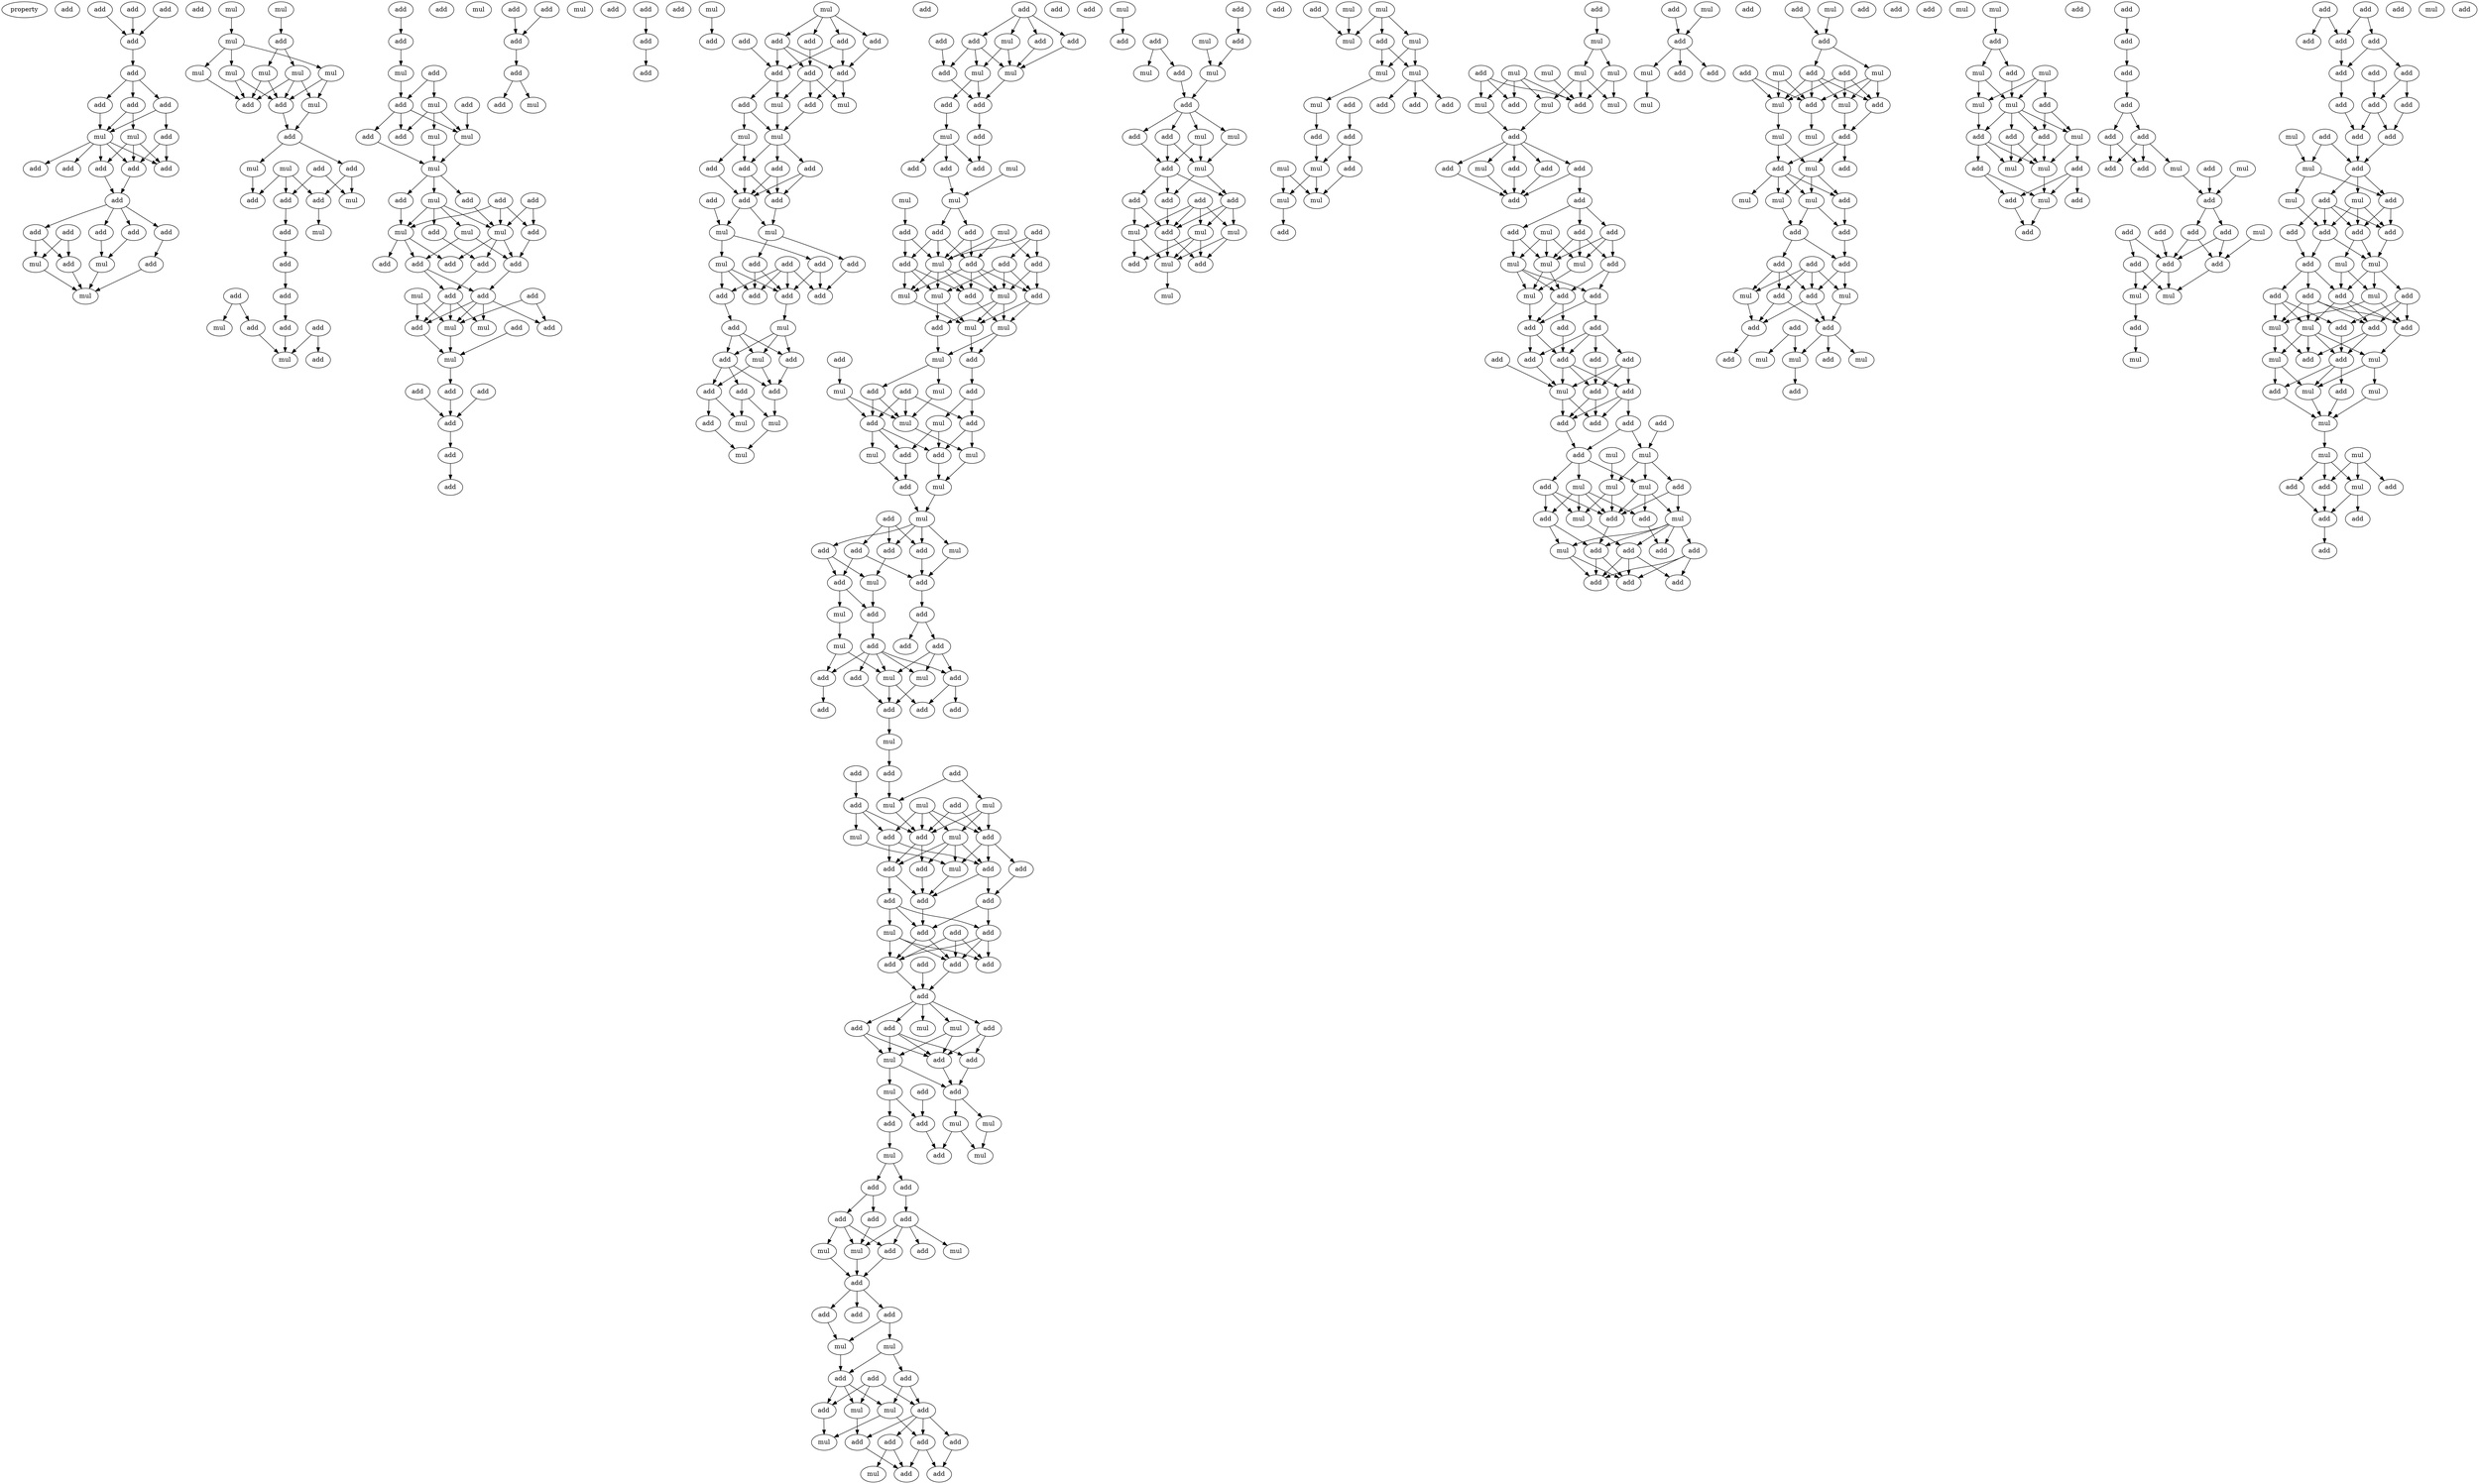 digraph {
    node [fontcolor=black]
    property [mul=2,lf=2.0]
    0 [ label = add ];
    1 [ label = add ];
    2 [ label = add ];
    3 [ label = add ];
    4 [ label = add ];
    5 [ label = add ];
    6 [ label = add ];
    7 [ label = add ];
    8 [ label = add ];
    9 [ label = mul ];
    10 [ label = mul ];
    11 [ label = add ];
    12 [ label = add ];
    13 [ label = add ];
    14 [ label = add ];
    15 [ label = add ];
    16 [ label = add ];
    17 [ label = add ];
    18 [ label = add ];
    19 [ label = add ];
    20 [ label = add ];
    21 [ label = add ];
    22 [ label = add ];
    23 [ label = mul ];
    24 [ label = mul ];
    25 [ label = add ];
    26 [ label = add ];
    27 [ label = mul ];
    28 [ label = add ];
    29 [ label = mul ];
    30 [ label = mul ];
    31 [ label = mul ];
    32 [ label = add ];
    33 [ label = mul ];
    34 [ label = mul ];
    35 [ label = mul ];
    36 [ label = mul ];
    37 [ label = mul ];
    38 [ label = add ];
    39 [ label = add ];
    40 [ label = mul ];
    41 [ label = add ];
    42 [ label = mul ];
    43 [ label = add ];
    44 [ label = mul ];
    45 [ label = add ];
    46 [ label = add ];
    47 [ label = mul ];
    48 [ label = add ];
    49 [ label = add ];
    50 [ label = mul ];
    51 [ label = add ];
    52 [ label = add ];
    53 [ label = add ];
    54 [ label = add ];
    55 [ label = add ];
    56 [ label = add ];
    57 [ label = add ];
    58 [ label = mul ];
    59 [ label = add ];
    60 [ label = add ];
    61 [ label = mul ];
    62 [ label = add ];
    63 [ label = mul ];
    64 [ label = add ];
    65 [ label = add ];
    66 [ label = add ];
    67 [ label = mul ];
    68 [ label = mul ];
    69 [ label = add ];
    70 [ label = add ];
    71 [ label = mul ];
    72 [ label = mul ];
    73 [ label = add ];
    74 [ label = add ];
    75 [ label = add ];
    76 [ label = add ];
    77 [ label = mul ];
    78 [ label = add ];
    79 [ label = add ];
    80 [ label = mul ];
    81 [ label = mul ];
    82 [ label = mul ];
    83 [ label = add ];
    84 [ label = add ];
    85 [ label = add ];
    86 [ label = add ];
    87 [ label = add ];
    88 [ label = add ];
    89 [ label = mul ];
    90 [ label = add ];
    91 [ label = add ];
    92 [ label = add ];
    93 [ label = add ];
    94 [ label = mul ];
    95 [ label = add ];
    96 [ label = mul ];
    97 [ label = add ];
    98 [ label = mul ];
    99 [ label = add ];
    100 [ label = add ];
    101 [ label = add ];
    102 [ label = mul ];
    103 [ label = add ];
    104 [ label = add ];
    105 [ label = add ];
    106 [ label = add ];
    107 [ label = add ];
    108 [ label = mul ];
    109 [ label = add ];
    110 [ label = add ];
    111 [ label = add ];
    112 [ label = add ];
    113 [ label = mul ];
    114 [ label = add ];
    115 [ label = add ];
    116 [ label = mul ];
    117 [ label = add ];
    118 [ label = add ];
    119 [ label = add ];
    120 [ label = mul ];
    121 [ label = add ];
    122 [ label = add ];
    123 [ label = add ];
    124 [ label = add ];
    125 [ label = add ];
    126 [ label = add ];
    127 [ label = add ];
    128 [ label = add ];
    129 [ label = mul ];
    130 [ label = add ];
    131 [ label = mul ];
    132 [ label = add ];
    133 [ label = add ];
    134 [ label = mul ];
    135 [ label = mul ];
    136 [ label = add ];
    137 [ label = add ];
    138 [ label = add ];
    139 [ label = add ];
    140 [ label = add ];
    141 [ label = add ];
    142 [ label = add ];
    143 [ label = mul ];
    144 [ label = mul ];
    145 [ label = add ];
    146 [ label = add ];
    147 [ label = add ];
    148 [ label = add ];
    149 [ label = mul ];
    150 [ label = add ];
    151 [ label = add ];
    152 [ label = add ];
    153 [ label = add ];
    154 [ label = mul ];
    155 [ label = add ];
    156 [ label = mul ];
    157 [ label = add ];
    158 [ label = add ];
    159 [ label = add ];
    160 [ label = add ];
    161 [ label = add ];
    162 [ label = mul ];
    163 [ label = add ];
    164 [ label = mul ];
    165 [ label = mul ];
    166 [ label = add ];
    167 [ label = add ];
    168 [ label = mul ];
    169 [ label = add ];
    170 [ label = add ];
    171 [ label = add ];
    172 [ label = mul ];
    173 [ label = add ];
    174 [ label = mul ];
    175 [ label = add ];
    176 [ label = add ];
    177 [ label = add ];
    178 [ label = mul ];
    179 [ label = add ];
    180 [ label = add ];
    181 [ label = add ];
    182 [ label = mul ];
    183 [ label = mul ];
    184 [ label = mul ];
    185 [ label = add ];
    186 [ label = add ];
    187 [ label = add ];
    188 [ label = mul ];
    189 [ label = add ];
    190 [ label = add ];
    191 [ label = add ];
    192 [ label = add ];
    193 [ label = add ];
    194 [ label = mul ];
    195 [ label = mul ];
    196 [ label = mul ];
    197 [ label = add ];
    198 [ label = mul ];
    199 [ label = add ];
    200 [ label = add ];
    201 [ label = mul ];
    202 [ label = mul ];
    203 [ label = add ];
    204 [ label = add ];
    205 [ label = mul ];
    206 [ label = add ];
    207 [ label = mul ];
    208 [ label = add ];
    209 [ label = mul ];
    210 [ label = add ];
    211 [ label = add ];
    212 [ label = mul ];
    213 [ label = add ];
    214 [ label = mul ];
    215 [ label = mul ];
    216 [ label = mul ];
    217 [ label = add ];
    218 [ label = add ];
    219 [ label = add ];
    220 [ label = add ];
    221 [ label = mul ];
    222 [ label = add ];
    223 [ label = mul ];
    224 [ label = add ];
    225 [ label = add ];
    226 [ label = add ];
    227 [ label = mul ];
    228 [ label = add ];
    229 [ label = add ];
    230 [ label = mul ];
    231 [ label = add ];
    232 [ label = add ];
    233 [ label = add ];
    234 [ label = mul ];
    235 [ label = add ];
    236 [ label = mul ];
    237 [ label = add ];
    238 [ label = add ];
    239 [ label = add ];
    240 [ label = mul ];
    241 [ label = add ];
    242 [ label = mul ];
    243 [ label = add ];
    244 [ label = add ];
    245 [ label = add ];
    246 [ label = add ];
    247 [ label = add ];
    248 [ label = add ];
    249 [ label = mul ];
    250 [ label = add ];
    251 [ label = add ];
    252 [ label = add ];
    253 [ label = mul ];
    254 [ label = add ];
    255 [ label = add ];
    256 [ label = mul ];
    257 [ label = mul ];
    258 [ label = mul ];
    259 [ label = add ];
    260 [ label = mul ];
    261 [ label = add ];
    262 [ label = add ];
    263 [ label = add ];
    264 [ label = add ];
    265 [ label = mul ];
    266 [ label = add ];
    267 [ label = add ];
    268 [ label = add ];
    269 [ label = add ];
    270 [ label = add ];
    271 [ label = add ];
    272 [ label = add ];
    273 [ label = mul ];
    274 [ label = add ];
    275 [ label = add ];
    276 [ label = add ];
    277 [ label = add ];
    278 [ label = add ];
    279 [ label = add ];
    280 [ label = add ];
    281 [ label = mul ];
    282 [ label = mul ];
    283 [ label = add ];
    284 [ label = add ];
    285 [ label = add ];
    286 [ label = mul ];
    287 [ label = add ];
    288 [ label = add ];
    289 [ label = add ];
    290 [ label = mul ];
    291 [ label = add ];
    292 [ label = add ];
    293 [ label = mul ];
    294 [ label = mul ];
    295 [ label = add ];
    296 [ label = mul ];
    297 [ label = mul ];
    298 [ label = add ];
    299 [ label = add ];
    300 [ label = add ];
    301 [ label = add ];
    302 [ label = add ];
    303 [ label = mul ];
    304 [ label = add ];
    305 [ label = mul ];
    306 [ label = mul ];
    307 [ label = add ];
    308 [ label = add ];
    309 [ label = add ];
    310 [ label = add ];
    311 [ label = add ];
    312 [ label = mul ];
    313 [ label = mul ];
    314 [ label = add ];
    315 [ label = add ];
    316 [ label = add ];
    317 [ label = add ];
    318 [ label = mul ];
    319 [ label = add ];
    320 [ label = mul ];
    321 [ label = add ];
    322 [ label = mul ];
    323 [ label = add ];
    324 [ label = add ];
    325 [ label = add ];
    326 [ label = mul ];
    327 [ label = add ];
    328 [ label = add ];
    329 [ label = mul ];
    330 [ label = add ];
    331 [ label = add ];
    332 [ label = add ];
    333 [ label = add ];
    334 [ label = mul ];
    335 [ label = mul ];
    336 [ label = add ];
    337 [ label = mul ];
    338 [ label = add ];
    339 [ label = add ];
    340 [ label = add ];
    341 [ label = mul ];
    342 [ label = mul ];
    343 [ label = add ];
    344 [ label = add ];
    345 [ label = mul ];
    346 [ label = add ];
    347 [ label = add ];
    348 [ label = add ];
    349 [ label = add ];
    350 [ label = mul ];
    351 [ label = mul ];
    352 [ label = mul ];
    353 [ label = add ];
    354 [ label = add ];
    355 [ label = mul ];
    356 [ label = add ];
    357 [ label = mul ];
    358 [ label = mul ];
    359 [ label = add ];
    360 [ label = mul ];
    361 [ label = mul ];
    362 [ label = add ];
    363 [ label = mul ];
    364 [ label = mul ];
    365 [ label = mul ];
    366 [ label = add ];
    367 [ label = mul ];
    368 [ label = add ];
    369 [ label = add ];
    370 [ label = add ];
    371 [ label = add ];
    372 [ label = add ];
    373 [ label = mul ];
    374 [ label = add ];
    375 [ label = mul ];
    376 [ label = mul ];
    377 [ label = mul ];
    378 [ label = add ];
    379 [ label = add ];
    380 [ label = mul ];
    381 [ label = add ];
    382 [ label = mul ];
    383 [ label = mul ];
    384 [ label = mul ];
    385 [ label = mul ];
    386 [ label = add ];
    387 [ label = mul ];
    388 [ label = add ];
    389 [ label = mul ];
    390 [ label = mul ];
    391 [ label = add ];
    392 [ label = add ];
    393 [ label = add ];
    394 [ label = add ];
    395 [ label = add ];
    396 [ label = mul ];
    397 [ label = add ];
    398 [ label = add ];
    399 [ label = add ];
    400 [ label = add ];
    401 [ label = mul ];
    402 [ label = add ];
    403 [ label = mul ];
    404 [ label = add ];
    405 [ label = mul ];
    406 [ label = mul ];
    407 [ label = mul ];
    408 [ label = add ];
    409 [ label = add ];
    410 [ label = add ];
    411 [ label = add ];
    412 [ label = add ];
    413 [ label = add ];
    414 [ label = add ];
    415 [ label = add ];
    416 [ label = add ];
    417 [ label = add ];
    418 [ label = mul ];
    419 [ label = add ];
    420 [ label = add ];
    421 [ label = add ];
    422 [ label = add ];
    423 [ label = add ];
    424 [ label = add ];
    425 [ label = mul ];
    426 [ label = add ];
    427 [ label = mul ];
    428 [ label = mul ];
    429 [ label = add ];
    430 [ label = add ];
    431 [ label = mul ];
    432 [ label = mul ];
    433 [ label = add ];
    434 [ label = mul ];
    435 [ label = add ];
    436 [ label = mul ];
    437 [ label = add ];
    438 [ label = add ];
    439 [ label = add ];
    440 [ label = add ];
    441 [ label = add ];
    442 [ label = mul ];
    443 [ label = add ];
    444 [ label = add ];
    445 [ label = add ];
    446 [ label = add ];
    447 [ label = mul ];
    448 [ label = add ];
    449 [ label = mul ];
    450 [ label = add ];
    451 [ label = add ];
    452 [ label = mul ];
    453 [ label = add ];
    454 [ label = add ];
    455 [ label = add ];
    456 [ label = mul ];
    457 [ label = add ];
    458 [ label = add ];
    459 [ label = add ];
    460 [ label = mul ];
    461 [ label = mul ];
    462 [ label = add ];
    463 [ label = add ];
    464 [ label = add ];
    465 [ label = mul ];
    466 [ label = mul ];
    467 [ label = mul ];
    468 [ label = mul ];
    469 [ label = add ];
    470 [ label = add ];
    471 [ label = add ];
    472 [ label = mul ];
    473 [ label = add ];
    474 [ label = mul ];
    475 [ label = mul ];
    476 [ label = mul ];
    477 [ label = add ];
    478 [ label = add ];
    479 [ label = add ];
    480 [ label = add ];
    481 [ label = add ];
    482 [ label = add ];
    483 [ label = mul ];
    484 [ label = add ];
    485 [ label = add ];
    486 [ label = mul ];
    487 [ label = add ];
    488 [ label = add ];
    489 [ label = add ];
    490 [ label = add ];
    491 [ label = mul ];
    492 [ label = mul ];
    493 [ label = add ];
    494 [ label = mul ];
    495 [ label = add ];
    496 [ label = add ];
    497 [ label = mul ];
    498 [ label = mul ];
    499 [ label = add ];
    500 [ label = mul ];
    501 [ label = add ];
    502 [ label = mul ];
    503 [ label = add ];
    504 [ label = mul ];
    505 [ label = mul ];
    506 [ label = add ];
    507 [ label = add ];
    508 [ label = add ];
    509 [ label = mul ];
    510 [ label = mul ];
    511 [ label = add ];
    512 [ label = mul ];
    513 [ label = add ];
    514 [ label = mul ];
    515 [ label = add ];
    516 [ label = add ];
    517 [ label = add ];
    518 [ label = add ];
    519 [ label = add ];
    520 [ label = add ];
    521 [ label = add ];
    522 [ label = add ];
    523 [ label = add ];
    524 [ label = add ];
    525 [ label = add ];
    526 [ label = mul ];
    527 [ label = add ];
    528 [ label = add ];
    529 [ label = mul ];
    530 [ label = add ];
    531 [ label = add ];
    532 [ label = add ];
    533 [ label = add ];
    534 [ label = mul ];
    535 [ label = add ];
    536 [ label = add ];
    537 [ label = add ];
    538 [ label = add ];
    539 [ label = mul ];
    540 [ label = mul ];
    541 [ label = add ];
    542 [ label = mul ];
    543 [ label = add ];
    544 [ label = add ];
    545 [ label = add ];
    546 [ label = add ];
    547 [ label = add ];
    548 [ label = add ];
    549 [ label = add ];
    550 [ label = add ];
    551 [ label = add ];
    552 [ label = add ];
    553 [ label = add ];
    554 [ label = add ];
    555 [ label = add ];
    556 [ label = add ];
    557 [ label = mul ];
    558 [ label = add ];
    559 [ label = mul ];
    560 [ label = mul ];
    561 [ label = add ];
    562 [ label = mul ];
    563 [ label = add ];
    564 [ label = add ];
    565 [ label = add ];
    566 [ label = add ];
    567 [ label = add ];
    568 [ label = add ];
    569 [ label = mul ];
    570 [ label = mul ];
    571 [ label = mul ];
    572 [ label = add ];
    573 [ label = add ];
    574 [ label = add ];
    575 [ label = add ];
    576 [ label = add ];
    577 [ label = add ];
    578 [ label = add ];
    579 [ label = mul ];
    580 [ label = mul ];
    581 [ label = add ];
    582 [ label = mul ];
    583 [ label = mul ];
    584 [ label = add ];
    585 [ label = mul ];
    586 [ label = add ];
    587 [ label = add ];
    588 [ label = mul ];
    589 [ label = mul ];
    590 [ label = mul ];
    591 [ label = add ];
    592 [ label = mul ];
    593 [ label = mul ];
    594 [ label = add ];
    595 [ label = add ];
    596 [ label = mul ];
    597 [ label = add ];
    598 [ label = add ];
    599 [ label = add ];
    600 [ label = add ];
    601 [ label = add ];
    1 -> 4 [ name = 0 ];
    2 -> 4 [ name = 1 ];
    3 -> 4 [ name = 2 ];
    4 -> 5 [ name = 3 ];
    5 -> 6 [ name = 4 ];
    5 -> 7 [ name = 5 ];
    5 -> 8 [ name = 6 ];
    6 -> 9 [ name = 7 ];
    6 -> 10 [ name = 8 ];
    7 -> 10 [ name = 9 ];
    7 -> 11 [ name = 10 ];
    8 -> 10 [ name = 11 ];
    9 -> 13 [ name = 12 ];
    9 -> 14 [ name = 13 ];
    9 -> 15 [ name = 14 ];
    10 -> 12 [ name = 15 ];
    10 -> 13 [ name = 16 ];
    10 -> 14 [ name = 17 ];
    10 -> 15 [ name = 18 ];
    10 -> 16 [ name = 19 ];
    11 -> 13 [ name = 20 ];
    11 -> 15 [ name = 21 ];
    13 -> 17 [ name = 22 ];
    14 -> 17 [ name = 23 ];
    17 -> 18 [ name = 24 ];
    17 -> 19 [ name = 25 ];
    17 -> 21 [ name = 26 ];
    17 -> 22 [ name = 27 ];
    18 -> 26 [ name = 28 ];
    19 -> 24 [ name = 29 ];
    20 -> 23 [ name = 30 ];
    20 -> 25 [ name = 31 ];
    21 -> 23 [ name = 32 ];
    21 -> 25 [ name = 33 ];
    22 -> 24 [ name = 34 ];
    23 -> 27 [ name = 35 ];
    24 -> 27 [ name = 36 ];
    25 -> 27 [ name = 37 ];
    26 -> 27 [ name = 38 ];
    29 -> 31 [ name = 39 ];
    30 -> 32 [ name = 40 ];
    31 -> 33 [ name = 41 ];
    31 -> 34 [ name = 42 ];
    31 -> 35 [ name = 43 ];
    32 -> 36 [ name = 44 ];
    32 -> 37 [ name = 45 ];
    33 -> 39 [ name = 46 ];
    34 -> 38 [ name = 47 ];
    34 -> 39 [ name = 48 ];
    35 -> 38 [ name = 49 ];
    35 -> 40 [ name = 50 ];
    36 -> 38 [ name = 51 ];
    36 -> 39 [ name = 52 ];
    37 -> 38 [ name = 53 ];
    37 -> 39 [ name = 54 ];
    37 -> 40 [ name = 55 ];
    38 -> 41 [ name = 56 ];
    40 -> 41 [ name = 57 ];
    41 -> 44 [ name = 58 ];
    41 -> 45 [ name = 59 ];
    42 -> 46 [ name = 60 ];
    42 -> 48 [ name = 61 ];
    42 -> 49 [ name = 62 ];
    43 -> 46 [ name = 63 ];
    43 -> 47 [ name = 64 ];
    44 -> 48 [ name = 65 ];
    45 -> 47 [ name = 66 ];
    45 -> 49 [ name = 67 ];
    46 -> 51 [ name = 68 ];
    49 -> 50 [ name = 69 ];
    51 -> 52 [ name = 70 ];
    52 -> 53 [ name = 71 ];
    53 -> 57 [ name = 72 ];
    54 -> 56 [ name = 73 ];
    54 -> 58 [ name = 74 ];
    55 -> 62 [ name = 75 ];
    56 -> 61 [ name = 76 ];
    57 -> 61 [ name = 77 ];
    59 -> 60 [ name = 78 ];
    59 -> 61 [ name = 79 ];
    62 -> 63 [ name = 80 ];
    63 -> 65 [ name = 81 ];
    64 -> 65 [ name = 82 ];
    64 -> 67 [ name = 83 ];
    65 -> 69 [ name = 84 ];
    65 -> 70 [ name = 85 ];
    65 -> 71 [ name = 86 ];
    66 -> 71 [ name = 87 ];
    67 -> 68 [ name = 88 ];
    67 -> 70 [ name = 89 ];
    67 -> 71 [ name = 90 ];
    68 -> 72 [ name = 91 ];
    69 -> 72 [ name = 92 ];
    71 -> 72 [ name = 93 ];
    72 -> 74 [ name = 94 ];
    72 -> 75 [ name = 95 ];
    72 -> 77 [ name = 96 ];
    73 -> 79 [ name = 97 ];
    73 -> 82 [ name = 98 ];
    74 -> 82 [ name = 99 ];
    75 -> 81 [ name = 100 ];
    76 -> 79 [ name = 101 ];
    76 -> 81 [ name = 102 ];
    76 -> 82 [ name = 103 ];
    77 -> 78 [ name = 104 ];
    77 -> 80 [ name = 105 ];
    77 -> 81 [ name = 106 ];
    77 -> 82 [ name = 107 ];
    78 -> 85 [ name = 108 ];
    79 -> 84 [ name = 109 ];
    80 -> 84 [ name = 110 ];
    80 -> 86 [ name = 111 ];
    81 -> 83 [ name = 112 ];
    81 -> 86 [ name = 113 ];
    81 -> 87 [ name = 114 ];
    82 -> 83 [ name = 115 ];
    82 -> 84 [ name = 116 ];
    82 -> 85 [ name = 117 ];
    84 -> 90 [ name = 118 ];
    85 -> 88 [ name = 119 ];
    86 -> 88 [ name = 120 ];
    86 -> 90 [ name = 121 ];
    88 -> 93 [ name = 122 ];
    88 -> 94 [ name = 123 ];
    88 -> 96 [ name = 124 ];
    89 -> 93 [ name = 125 ];
    89 -> 96 [ name = 126 ];
    90 -> 93 [ name = 127 ];
    90 -> 94 [ name = 128 ];
    90 -> 96 [ name = 129 ];
    90 -> 97 [ name = 130 ];
    91 -> 96 [ name = 131 ];
    91 -> 97 [ name = 132 ];
    93 -> 98 [ name = 133 ];
    95 -> 98 [ name = 134 ];
    96 -> 98 [ name = 135 ];
    98 -> 100 [ name = 136 ];
    99 -> 103 [ name = 137 ];
    100 -> 103 [ name = 138 ];
    101 -> 103 [ name = 139 ];
    103 -> 106 [ name = 140 ];
    104 -> 110 [ name = 141 ];
    105 -> 110 [ name = 142 ];
    106 -> 107 [ name = 143 ];
    110 -> 111 [ name = 144 ];
    111 -> 112 [ name = 145 ];
    111 -> 113 [ name = 146 ];
    114 -> 118 [ name = 147 ];
    116 -> 117 [ name = 148 ];
    118 -> 119 [ name = 149 ];
    120 -> 121 [ name = 150 ];
    120 -> 122 [ name = 151 ];
    120 -> 123 [ name = 152 ];
    120 -> 125 [ name = 153 ];
    121 -> 126 [ name = 154 ];
    121 -> 128 [ name = 155 ];
    122 -> 127 [ name = 156 ];
    123 -> 126 [ name = 157 ];
    123 -> 127 [ name = 158 ];
    123 -> 128 [ name = 159 ];
    124 -> 126 [ name = 160 ];
    125 -> 128 [ name = 161 ];
    126 -> 131 [ name = 162 ];
    126 -> 132 [ name = 163 ];
    127 -> 129 [ name = 164 ];
    127 -> 130 [ name = 165 ];
    127 -> 131 [ name = 166 ];
    128 -> 129 [ name = 167 ];
    128 -> 130 [ name = 168 ];
    130 -> 134 [ name = 169 ];
    131 -> 134 [ name = 170 ];
    132 -> 134 [ name = 171 ];
    132 -> 135 [ name = 172 ];
    134 -> 136 [ name = 173 ];
    134 -> 137 [ name = 174 ];
    134 -> 138 [ name = 175 ];
    135 -> 136 [ name = 176 ];
    135 -> 139 [ name = 177 ];
    136 -> 141 [ name = 178 ];
    136 -> 142 [ name = 179 ];
    137 -> 141 [ name = 180 ];
    137 -> 142 [ name = 181 ];
    138 -> 141 [ name = 182 ];
    138 -> 142 [ name = 183 ];
    139 -> 141 [ name = 184 ];
    140 -> 143 [ name = 185 ];
    141 -> 143 [ name = 186 ];
    141 -> 144 [ name = 187 ];
    142 -> 144 [ name = 188 ];
    143 -> 146 [ name = 189 ];
    143 -> 149 [ name = 190 ];
    144 -> 147 [ name = 191 ];
    144 -> 148 [ name = 192 ];
    145 -> 150 [ name = 193 ];
    145 -> 151 [ name = 194 ];
    145 -> 152 [ name = 195 ];
    145 -> 153 [ name = 196 ];
    146 -> 150 [ name = 197 ];
    146 -> 152 [ name = 198 ];
    147 -> 150 [ name = 199 ];
    148 -> 151 [ name = 200 ];
    148 -> 152 [ name = 201 ];
    149 -> 151 [ name = 202 ];
    149 -> 152 [ name = 203 ];
    149 -> 153 [ name = 204 ];
    152 -> 154 [ name = 205 ];
    153 -> 155 [ name = 206 ];
    154 -> 156 [ name = 207 ];
    154 -> 157 [ name = 208 ];
    154 -> 158 [ name = 209 ];
    155 -> 156 [ name = 210 ];
    155 -> 157 [ name = 211 ];
    155 -> 158 [ name = 212 ];
    156 -> 160 [ name = 213 ];
    156 -> 161 [ name = 214 ];
    157 -> 159 [ name = 215 ];
    157 -> 160 [ name = 216 ];
    157 -> 161 [ name = 217 ];
    158 -> 160 [ name = 218 ];
    159 -> 162 [ name = 219 ];
    159 -> 164 [ name = 220 ];
    160 -> 162 [ name = 221 ];
    161 -> 163 [ name = 222 ];
    161 -> 164 [ name = 223 ];
    162 -> 165 [ name = 224 ];
    163 -> 165 [ name = 225 ];
    166 -> 167 [ name = 226 ];
    166 -> 168 [ name = 227 ];
    166 -> 169 [ name = 228 ];
    166 -> 170 [ name = 229 ];
    167 -> 172 [ name = 230 ];
    167 -> 173 [ name = 231 ];
    167 -> 174 [ name = 232 ];
    168 -> 172 [ name = 233 ];
    168 -> 174 [ name = 234 ];
    169 -> 172 [ name = 235 ];
    170 -> 172 [ name = 236 ];
    171 -> 173 [ name = 237 ];
    172 -> 176 [ name = 238 ];
    173 -> 176 [ name = 239 ];
    174 -> 175 [ name = 240 ];
    174 -> 176 [ name = 241 ];
    175 -> 178 [ name = 242 ];
    176 -> 177 [ name = 243 ];
    177 -> 180 [ name = 244 ];
    178 -> 179 [ name = 245 ];
    178 -> 180 [ name = 246 ];
    178 -> 181 [ name = 247 ];
    181 -> 183 [ name = 248 ];
    182 -> 183 [ name = 249 ];
    183 -> 185 [ name = 250 ];
    183 -> 189 [ name = 251 ];
    184 -> 186 [ name = 252 ];
    185 -> 191 [ name = 253 ];
    185 -> 194 [ name = 254 ];
    186 -> 192 [ name = 255 ];
    186 -> 194 [ name = 256 ];
    187 -> 190 [ name = 257 ];
    187 -> 193 [ name = 258 ];
    187 -> 194 [ name = 259 ];
    188 -> 191 [ name = 260 ];
    188 -> 193 [ name = 261 ];
    188 -> 194 [ name = 262 ];
    189 -> 191 [ name = 263 ];
    189 -> 192 [ name = 264 ];
    189 -> 194 [ name = 265 ];
    190 -> 196 [ name = 266 ];
    190 -> 197 [ name = 267 ];
    190 -> 198 [ name = 268 ];
    191 -> 195 [ name = 269 ];
    191 -> 196 [ name = 270 ];
    191 -> 197 [ name = 271 ];
    191 -> 199 [ name = 272 ];
    192 -> 195 [ name = 273 ];
    192 -> 198 [ name = 274 ];
    192 -> 199 [ name = 275 ];
    193 -> 196 [ name = 276 ];
    193 -> 197 [ name = 277 ];
    194 -> 195 [ name = 278 ];
    194 -> 196 [ name = 279 ];
    194 -> 198 [ name = 280 ];
    194 -> 199 [ name = 281 ];
    195 -> 202 [ name = 282 ];
    196 -> 200 [ name = 283 ];
    196 -> 201 [ name = 284 ];
    196 -> 202 [ name = 285 ];
    197 -> 201 [ name = 286 ];
    197 -> 202 [ name = 287 ];
    198 -> 200 [ name = 288 ];
    198 -> 202 [ name = 289 ];
    199 -> 201 [ name = 290 ];
    200 -> 205 [ name = 291 ];
    201 -> 203 [ name = 292 ];
    201 -> 205 [ name = 293 ];
    202 -> 203 [ name = 294 ];
    203 -> 210 [ name = 295 ];
    204 -> 207 [ name = 296 ];
    205 -> 206 [ name = 297 ];
    205 -> 209 [ name = 298 ];
    206 -> 211 [ name = 299 ];
    206 -> 214 [ name = 300 ];
    207 -> 211 [ name = 301 ];
    207 -> 214 [ name = 302 ];
    208 -> 211 [ name = 303 ];
    208 -> 213 [ name = 304 ];
    208 -> 214 [ name = 305 ];
    209 -> 214 [ name = 306 ];
    210 -> 212 [ name = 307 ];
    210 -> 213 [ name = 308 ];
    211 -> 215 [ name = 309 ];
    211 -> 218 [ name = 310 ];
    211 -> 219 [ name = 311 ];
    212 -> 218 [ name = 312 ];
    212 -> 219 [ name = 313 ];
    213 -> 216 [ name = 314 ];
    213 -> 219 [ name = 315 ];
    214 -> 216 [ name = 316 ];
    215 -> 220 [ name = 317 ];
    216 -> 221 [ name = 318 ];
    218 -> 220 [ name = 319 ];
    219 -> 221 [ name = 320 ];
    220 -> 223 [ name = 321 ];
    221 -> 223 [ name = 322 ];
    223 -> 226 [ name = 323 ];
    223 -> 227 [ name = 324 ];
    223 -> 228 [ name = 325 ];
    223 -> 229 [ name = 326 ];
    224 -> 225 [ name = 327 ];
    224 -> 226 [ name = 328 ];
    224 -> 229 [ name = 329 ];
    225 -> 231 [ name = 330 ];
    225 -> 232 [ name = 331 ];
    226 -> 232 [ name = 332 ];
    227 -> 232 [ name = 333 ];
    228 -> 230 [ name = 334 ];
    228 -> 231 [ name = 335 ];
    229 -> 230 [ name = 336 ];
    230 -> 235 [ name = 337 ];
    231 -> 234 [ name = 338 ];
    231 -> 235 [ name = 339 ];
    232 -> 233 [ name = 340 ];
    233 -> 237 [ name = 341 ];
    233 -> 239 [ name = 342 ];
    234 -> 236 [ name = 343 ];
    235 -> 238 [ name = 344 ];
    236 -> 242 [ name = 345 ];
    236 -> 244 [ name = 346 ];
    238 -> 240 [ name = 347 ];
    238 -> 241 [ name = 348 ];
    238 -> 242 [ name = 349 ];
    238 -> 243 [ name = 350 ];
    238 -> 244 [ name = 351 ];
    239 -> 240 [ name = 352 ];
    239 -> 241 [ name = 353 ];
    239 -> 242 [ name = 354 ];
    240 -> 248 [ name = 355 ];
    241 -> 245 [ name = 356 ];
    241 -> 246 [ name = 357 ];
    242 -> 245 [ name = 358 ];
    242 -> 248 [ name = 359 ];
    243 -> 248 [ name = 360 ];
    244 -> 247 [ name = 361 ];
    248 -> 249 [ name = 362 ];
    249 -> 252 [ name = 363 ];
    250 -> 254 [ name = 364 ];
    251 -> 256 [ name = 365 ];
    251 -> 257 [ name = 366 ];
    252 -> 257 [ name = 367 ];
    253 -> 259 [ name = 368 ];
    253 -> 260 [ name = 369 ];
    253 -> 261 [ name = 370 ];
    253 -> 262 [ name = 371 ];
    254 -> 258 [ name = 372 ];
    254 -> 261 [ name = 373 ];
    254 -> 262 [ name = 374 ];
    255 -> 259 [ name = 375 ];
    255 -> 261 [ name = 376 ];
    256 -> 259 [ name = 377 ];
    256 -> 260 [ name = 378 ];
    256 -> 261 [ name = 379 ];
    257 -> 261 [ name = 380 ];
    258 -> 265 [ name = 381 ];
    259 -> 263 [ name = 382 ];
    259 -> 265 [ name = 383 ];
    259 -> 266 [ name = 384 ];
    260 -> 263 [ name = 385 ];
    260 -> 264 [ name = 386 ];
    260 -> 265 [ name = 387 ];
    260 -> 267 [ name = 388 ];
    261 -> 264 [ name = 389 ];
    261 -> 267 [ name = 390 ];
    262 -> 263 [ name = 391 ];
    262 -> 267 [ name = 392 ];
    263 -> 268 [ name = 393 ];
    263 -> 270 [ name = 394 ];
    264 -> 268 [ name = 395 ];
    265 -> 268 [ name = 396 ];
    266 -> 270 [ name = 397 ];
    267 -> 268 [ name = 398 ];
    267 -> 269 [ name = 399 ];
    268 -> 272 [ name = 400 ];
    269 -> 272 [ name = 401 ];
    269 -> 273 [ name = 402 ];
    269 -> 274 [ name = 403 ];
    270 -> 272 [ name = 404 ];
    270 -> 274 [ name = 405 ];
    271 -> 275 [ name = 406 ];
    271 -> 276 [ name = 407 ];
    271 -> 278 [ name = 408 ];
    272 -> 275 [ name = 409 ];
    272 -> 276 [ name = 410 ];
    273 -> 275 [ name = 411 ];
    273 -> 276 [ name = 412 ];
    273 -> 278 [ name = 413 ];
    274 -> 275 [ name = 414 ];
    274 -> 276 [ name = 415 ];
    274 -> 278 [ name = 416 ];
    275 -> 279 [ name = 417 ];
    276 -> 279 [ name = 418 ];
    277 -> 279 [ name = 419 ];
    279 -> 280 [ name = 420 ];
    279 -> 281 [ name = 421 ];
    279 -> 282 [ name = 422 ];
    279 -> 283 [ name = 423 ];
    279 -> 284 [ name = 424 ];
    280 -> 285 [ name = 425 ];
    280 -> 286 [ name = 426 ];
    281 -> 285 [ name = 427 ];
    281 -> 286 [ name = 428 ];
    283 -> 285 [ name = 429 ];
    283 -> 287 [ name = 430 ];
    284 -> 285 [ name = 431 ];
    284 -> 286 [ name = 432 ];
    284 -> 287 [ name = 433 ];
    285 -> 289 [ name = 434 ];
    286 -> 289 [ name = 435 ];
    286 -> 290 [ name = 436 ];
    287 -> 289 [ name = 437 ];
    288 -> 291 [ name = 438 ];
    289 -> 293 [ name = 439 ];
    289 -> 294 [ name = 440 ];
    290 -> 291 [ name = 441 ];
    290 -> 292 [ name = 442 ];
    291 -> 295 [ name = 443 ];
    292 -> 296 [ name = 444 ];
    293 -> 297 [ name = 445 ];
    294 -> 295 [ name = 446 ];
    294 -> 297 [ name = 447 ];
    296 -> 298 [ name = 448 ];
    296 -> 299 [ name = 449 ];
    298 -> 300 [ name = 450 ];
    298 -> 301 [ name = 451 ];
    299 -> 302 [ name = 452 ];
    300 -> 303 [ name = 453 ];
    300 -> 305 [ name = 454 ];
    300 -> 307 [ name = 455 ];
    301 -> 305 [ name = 456 ];
    302 -> 304 [ name = 457 ];
    302 -> 305 [ name = 458 ];
    302 -> 306 [ name = 459 ];
    302 -> 307 [ name = 460 ];
    303 -> 308 [ name = 461 ];
    305 -> 308 [ name = 462 ];
    307 -> 308 [ name = 463 ];
    308 -> 309 [ name = 464 ];
    308 -> 310 [ name = 465 ];
    308 -> 311 [ name = 466 ];
    309 -> 313 [ name = 467 ];
    311 -> 312 [ name = 468 ];
    311 -> 313 [ name = 469 ];
    312 -> 315 [ name = 470 ];
    312 -> 316 [ name = 471 ];
    313 -> 316 [ name = 472 ];
    314 -> 317 [ name = 473 ];
    314 -> 319 [ name = 474 ];
    314 -> 320 [ name = 475 ];
    315 -> 318 [ name = 476 ];
    315 -> 319 [ name = 477 ];
    316 -> 317 [ name = 478 ];
    316 -> 318 [ name = 479 ];
    316 -> 320 [ name = 480 ];
    317 -> 322 [ name = 481 ];
    318 -> 322 [ name = 482 ];
    318 -> 325 [ name = 483 ];
    319 -> 321 [ name = 484 ];
    319 -> 323 [ name = 485 ];
    319 -> 324 [ name = 486 ];
    319 -> 325 [ name = 487 ];
    320 -> 324 [ name = 488 ];
    321 -> 328 [ name = 489 ];
    323 -> 326 [ name = 490 ];
    323 -> 327 [ name = 491 ];
    324 -> 327 [ name = 492 ];
    325 -> 327 [ name = 493 ];
    325 -> 328 [ name = 494 ];
    329 -> 331 [ name = 495 ];
    330 -> 333 [ name = 496 ];
    332 -> 335 [ name = 497 ];
    332 -> 336 [ name = 498 ];
    333 -> 337 [ name = 499 ];
    334 -> 337 [ name = 500 ];
    336 -> 338 [ name = 501 ];
    337 -> 338 [ name = 502 ];
    338 -> 339 [ name = 503 ];
    338 -> 340 [ name = 504 ];
    338 -> 341 [ name = 505 ];
    338 -> 342 [ name = 506 ];
    339 -> 344 [ name = 507 ];
    340 -> 344 [ name = 508 ];
    340 -> 345 [ name = 509 ];
    341 -> 344 [ name = 510 ];
    341 -> 345 [ name = 511 ];
    342 -> 345 [ name = 512 ];
    344 -> 346 [ name = 513 ];
    344 -> 347 [ name = 514 ];
    344 -> 349 [ name = 515 ];
    345 -> 347 [ name = 516 ];
    345 -> 349 [ name = 517 ];
    346 -> 351 [ name = 518 ];
    346 -> 353 [ name = 519 ];
    347 -> 350 [ name = 520 ];
    347 -> 352 [ name = 521 ];
    347 -> 353 [ name = 522 ];
    348 -> 350 [ name = 523 ];
    348 -> 351 [ name = 524 ];
    348 -> 352 [ name = 525 ];
    348 -> 353 [ name = 526 ];
    349 -> 353 [ name = 527 ];
    350 -> 354 [ name = 528 ];
    350 -> 355 [ name = 529 ];
    350 -> 356 [ name = 530 ];
    351 -> 355 [ name = 531 ];
    351 -> 356 [ name = 532 ];
    352 -> 354 [ name = 533 ];
    352 -> 355 [ name = 534 ];
    353 -> 354 [ name = 535 ];
    353 -> 355 [ name = 536 ];
    355 -> 357 [ name = 537 ];
    358 -> 361 [ name = 538 ];
    359 -> 361 [ name = 539 ];
    360 -> 361 [ name = 540 ];
    360 -> 362 [ name = 541 ];
    360 -> 363 [ name = 542 ];
    362 -> 364 [ name = 543 ];
    362 -> 365 [ name = 544 ];
    363 -> 364 [ name = 545 ];
    363 -> 365 [ name = 546 ];
    364 -> 367 [ name = 547 ];
    365 -> 366 [ name = 548 ];
    365 -> 369 [ name = 549 ];
    365 -> 370 [ name = 550 ];
    367 -> 371 [ name = 551 ];
    368 -> 372 [ name = 552 ];
    371 -> 373 [ name = 553 ];
    372 -> 373 [ name = 554 ];
    372 -> 374 [ name = 555 ];
    373 -> 376 [ name = 556 ];
    373 -> 377 [ name = 557 ];
    374 -> 377 [ name = 558 ];
    375 -> 376 [ name = 559 ];
    375 -> 377 [ name = 560 ];
    376 -> 378 [ name = 561 ];
    379 -> 380 [ name = 562 ];
    380 -> 382 [ name = 563 ];
    380 -> 384 [ name = 564 ];
    381 -> 386 [ name = 565 ];
    381 -> 387 [ name = 566 ];
    381 -> 388 [ name = 567 ];
    382 -> 388 [ name = 568 ];
    382 -> 390 [ name = 569 ];
    383 -> 388 [ name = 570 ];
    384 -> 388 [ name = 571 ];
    384 -> 389 [ name = 572 ];
    384 -> 390 [ name = 573 ];
    385 -> 386 [ name = 574 ];
    385 -> 387 [ name = 575 ];
    385 -> 388 [ name = 576 ];
    385 -> 389 [ name = 577 ];
    387 -> 391 [ name = 578 ];
    389 -> 391 [ name = 579 ];
    391 -> 392 [ name = 580 ];
    391 -> 393 [ name = 581 ];
    391 -> 394 [ name = 582 ];
    391 -> 395 [ name = 583 ];
    391 -> 396 [ name = 584 ];
    392 -> 398 [ name = 585 ];
    393 -> 397 [ name = 586 ];
    393 -> 398 [ name = 587 ];
    394 -> 398 [ name = 588 ];
    395 -> 398 [ name = 589 ];
    396 -> 398 [ name = 590 ];
    397 -> 399 [ name = 591 ];
    397 -> 400 [ name = 592 ];
    397 -> 402 [ name = 593 ];
    399 -> 403 [ name = 594 ];
    399 -> 406 [ name = 595 ];
    400 -> 404 [ name = 596 ];
    400 -> 405 [ name = 597 ];
    400 -> 406 [ name = 598 ];
    401 -> 403 [ name = 599 ];
    401 -> 405 [ name = 600 ];
    401 -> 406 [ name = 601 ];
    402 -> 404 [ name = 602 ];
    402 -> 405 [ name = 603 ];
    402 -> 406 [ name = 604 ];
    403 -> 407 [ name = 605 ];
    403 -> 408 [ name = 606 ];
    403 -> 409 [ name = 607 ];
    404 -> 408 [ name = 608 ];
    404 -> 409 [ name = 609 ];
    405 -> 407 [ name = 610 ];
    406 -> 407 [ name = 611 ];
    406 -> 409 [ name = 612 ];
    407 -> 411 [ name = 613 ];
    408 -> 411 [ name = 614 ];
    408 -> 412 [ name = 615 ];
    409 -> 410 [ name = 616 ];
    409 -> 411 [ name = 617 ];
    410 -> 415 [ name = 618 ];
    411 -> 415 [ name = 619 ];
    411 -> 416 [ name = 620 ];
    412 -> 414 [ name = 621 ];
    412 -> 415 [ name = 622 ];
    412 -> 416 [ name = 623 ];
    412 -> 417 [ name = 624 ];
    413 -> 418 [ name = 625 ];
    414 -> 420 [ name = 626 ];
    415 -> 418 [ name = 627 ];
    415 -> 419 [ name = 628 ];
    415 -> 420 [ name = 629 ];
    416 -> 418 [ name = 630 ];
    417 -> 418 [ name = 631 ];
    417 -> 419 [ name = 632 ];
    417 -> 420 [ name = 633 ];
    418 -> 422 [ name = 634 ];
    418 -> 423 [ name = 635 ];
    419 -> 422 [ name = 636 ];
    419 -> 423 [ name = 637 ];
    419 -> 424 [ name = 638 ];
    420 -> 422 [ name = 639 ];
    420 -> 423 [ name = 640 ];
    421 -> 425 [ name = 641 ];
    422 -> 426 [ name = 642 ];
    424 -> 425 [ name = 643 ];
    424 -> 426 [ name = 644 ];
    425 -> 430 [ name = 645 ];
    425 -> 431 [ name = 646 ];
    425 -> 432 [ name = 647 ];
    426 -> 428 [ name = 648 ];
    426 -> 429 [ name = 649 ];
    426 -> 431 [ name = 650 ];
    427 -> 432 [ name = 651 ];
    428 -> 433 [ name = 652 ];
    428 -> 434 [ name = 653 ];
    428 -> 435 [ name = 654 ];
    428 -> 437 [ name = 655 ];
    429 -> 434 [ name = 656 ];
    429 -> 435 [ name = 657 ];
    429 -> 437 [ name = 658 ];
    430 -> 435 [ name = 659 ];
    430 -> 436 [ name = 660 ];
    431 -> 433 [ name = 661 ];
    431 -> 435 [ name = 662 ];
    431 -> 436 [ name = 663 ];
    432 -> 434 [ name = 664 ];
    432 -> 435 [ name = 665 ];
    433 -> 439 [ name = 666 ];
    434 -> 438 [ name = 667 ];
    435 -> 440 [ name = 668 ];
    436 -> 438 [ name = 669 ];
    436 -> 439 [ name = 670 ];
    436 -> 440 [ name = 671 ];
    436 -> 441 [ name = 672 ];
    436 -> 442 [ name = 673 ];
    437 -> 440 [ name = 674 ];
    437 -> 442 [ name = 675 ];
    438 -> 443 [ name = 676 ];
    438 -> 444 [ name = 677 ];
    438 -> 445 [ name = 678 ];
    440 -> 443 [ name = 679 ];
    440 -> 444 [ name = 680 ];
    441 -> 443 [ name = 681 ];
    441 -> 444 [ name = 682 ];
    441 -> 445 [ name = 683 ];
    442 -> 443 [ name = 684 ];
    442 -> 444 [ name = 685 ];
    446 -> 448 [ name = 686 ];
    447 -> 448 [ name = 687 ];
    448 -> 449 [ name = 688 ];
    448 -> 450 [ name = 689 ];
    448 -> 451 [ name = 690 ];
    449 -> 452 [ name = 691 ];
    454 -> 457 [ name = 692 ];
    456 -> 457 [ name = 693 ];
    457 -> 460 [ name = 694 ];
    457 -> 462 [ name = 695 ];
    458 -> 464 [ name = 696 ];
    458 -> 465 [ name = 697 ];
    459 -> 463 [ name = 698 ];
    459 -> 465 [ name = 699 ];
    459 -> 466 [ name = 700 ];
    460 -> 463 [ name = 701 ];
    460 -> 464 [ name = 702 ];
    460 -> 466 [ name = 703 ];
    461 -> 464 [ name = 704 ];
    461 -> 465 [ name = 705 ];
    462 -> 463 [ name = 706 ];
    462 -> 464 [ name = 707 ];
    462 -> 465 [ name = 708 ];
    462 -> 466 [ name = 709 ];
    463 -> 469 [ name = 710 ];
    464 -> 468 [ name = 711 ];
    465 -> 467 [ name = 712 ];
    466 -> 469 [ name = 713 ];
    467 -> 470 [ name = 714 ];
    467 -> 472 [ name = 715 ];
    469 -> 470 [ name = 716 ];
    469 -> 471 [ name = 717 ];
    469 -> 472 [ name = 718 ];
    470 -> 473 [ name = 719 ];
    470 -> 474 [ name = 720 ];
    470 -> 475 [ name = 721 ];
    470 -> 476 [ name = 722 ];
    472 -> 473 [ name = 723 ];
    472 -> 475 [ name = 724 ];
    472 -> 476 [ name = 725 ];
    473 -> 479 [ name = 726 ];
    475 -> 478 [ name = 727 ];
    475 -> 479 [ name = 728 ];
    476 -> 478 [ name = 729 ];
    478 -> 480 [ name = 730 ];
    478 -> 481 [ name = 731 ];
    479 -> 480 [ name = 732 ];
    480 -> 483 [ name = 733 ];
    480 -> 485 [ name = 734 ];
    481 -> 484 [ name = 735 ];
    481 -> 485 [ name = 736 ];
    481 -> 486 [ name = 737 ];
    482 -> 483 [ name = 738 ];
    482 -> 484 [ name = 739 ];
    482 -> 485 [ name = 740 ];
    482 -> 486 [ name = 741 ];
    483 -> 487 [ name = 742 ];
    484 -> 487 [ name = 743 ];
    484 -> 489 [ name = 744 ];
    485 -> 487 [ name = 745 ];
    485 -> 489 [ name = 746 ];
    486 -> 489 [ name = 747 ];
    487 -> 491 [ name = 748 ];
    487 -> 492 [ name = 749 ];
    487 -> 493 [ name = 750 ];
    488 -> 492 [ name = 751 ];
    488 -> 494 [ name = 752 ];
    489 -> 490 [ name = 753 ];
    492 -> 495 [ name = 754 ];
    498 -> 499 [ name = 755 ];
    499 -> 500 [ name = 756 ];
    499 -> 501 [ name = 757 ];
    500 -> 504 [ name = 758 ];
    500 -> 505 [ name = 759 ];
    501 -> 504 [ name = 760 ];
    502 -> 503 [ name = 761 ];
    502 -> 504 [ name = 762 ];
    502 -> 505 [ name = 763 ];
    503 -> 507 [ name = 764 ];
    503 -> 509 [ name = 765 ];
    504 -> 506 [ name = 766 ];
    504 -> 507 [ name = 767 ];
    504 -> 508 [ name = 768 ];
    504 -> 509 [ name = 769 ];
    505 -> 508 [ name = 770 ];
    506 -> 510 [ name = 771 ];
    506 -> 512 [ name = 772 ];
    507 -> 510 [ name = 773 ];
    507 -> 512 [ name = 774 ];
    508 -> 510 [ name = 775 ];
    508 -> 511 [ name = 776 ];
    508 -> 512 [ name = 777 ];
    509 -> 510 [ name = 778 ];
    509 -> 513 [ name = 779 ];
    510 -> 514 [ name = 780 ];
    511 -> 514 [ name = 781 ];
    511 -> 516 [ name = 782 ];
    513 -> 514 [ name = 783 ];
    513 -> 515 [ name = 784 ];
    513 -> 516 [ name = 785 ];
    514 -> 518 [ name = 786 ];
    516 -> 518 [ name = 787 ];
    519 -> 520 [ name = 788 ];
    520 -> 521 [ name = 789 ];
    521 -> 522 [ name = 790 ];
    522 -> 523 [ name = 791 ];
    522 -> 524 [ name = 792 ];
    523 -> 525 [ name = 793 ];
    523 -> 526 [ name = 794 ];
    523 -> 528 [ name = 795 ];
    524 -> 525 [ name = 796 ];
    524 -> 528 [ name = 797 ];
    526 -> 530 [ name = 798 ];
    527 -> 530 [ name = 799 ];
    529 -> 530 [ name = 800 ];
    530 -> 533 [ name = 801 ];
    530 -> 535 [ name = 802 ];
    531 -> 537 [ name = 803 ];
    532 -> 536 [ name = 804 ];
    532 -> 537 [ name = 805 ];
    533 -> 537 [ name = 806 ];
    533 -> 538 [ name = 807 ];
    534 -> 538 [ name = 808 ];
    535 -> 537 [ name = 809 ];
    535 -> 538 [ name = 810 ];
    536 -> 539 [ name = 811 ];
    536 -> 540 [ name = 812 ];
    537 -> 539 [ name = 813 ];
    537 -> 540 [ name = 814 ];
    538 -> 540 [ name = 815 ];
    539 -> 541 [ name = 816 ];
    541 -> 542 [ name = 817 ];
    543 -> 546 [ name = 818 ];
    543 -> 547 [ name = 819 ];
    544 -> 545 [ name = 820 ];
    544 -> 547 [ name = 821 ];
    545 -> 549 [ name = 822 ];
    545 -> 550 [ name = 823 ];
    547 -> 550 [ name = 824 ];
    548 -> 553 [ name = 825 ];
    549 -> 552 [ name = 826 ];
    549 -> 553 [ name = 827 ];
    550 -> 551 [ name = 828 ];
    551 -> 555 [ name = 829 ];
    552 -> 554 [ name = 830 ];
    553 -> 554 [ name = 831 ];
    553 -> 555 [ name = 832 ];
    554 -> 558 [ name = 833 ];
    555 -> 558 [ name = 834 ];
    556 -> 558 [ name = 835 ];
    556 -> 559 [ name = 836 ];
    557 -> 559 [ name = 837 ];
    558 -> 560 [ name = 838 ];
    558 -> 561 [ name = 839 ];
    558 -> 563 [ name = 840 ];
    559 -> 561 [ name = 841 ];
    559 -> 562 [ name = 842 ];
    560 -> 565 [ name = 843 ];
    560 -> 566 [ name = 844 ];
    560 -> 567 [ name = 845 ];
    561 -> 566 [ name = 846 ];
    561 -> 567 [ name = 847 ];
    562 -> 565 [ name = 848 ];
    563 -> 564 [ name = 849 ];
    563 -> 565 [ name = 850 ];
    563 -> 566 [ name = 851 ];
    563 -> 567 [ name = 852 ];
    564 -> 568 [ name = 853 ];
    565 -> 568 [ name = 854 ];
    565 -> 569 [ name = 855 ];
    566 -> 569 [ name = 856 ];
    567 -> 569 [ name = 857 ];
    567 -> 570 [ name = 858 ];
    568 -> 572 [ name = 859 ];
    568 -> 573 [ name = 860 ];
    568 -> 574 [ name = 861 ];
    569 -> 571 [ name = 862 ];
    569 -> 573 [ name = 863 ];
    569 -> 575 [ name = 864 ];
    570 -> 571 [ name = 865 ];
    570 -> 573 [ name = 866 ];
    571 -> 576 [ name = 867 ];
    571 -> 579 [ name = 868 ];
    572 -> 577 [ name = 869 ];
    572 -> 579 [ name = 870 ];
    572 -> 580 [ name = 871 ];
    573 -> 576 [ name = 872 ];
    573 -> 578 [ name = 873 ];
    573 -> 580 [ name = 874 ];
    574 -> 576 [ name = 875 ];
    574 -> 578 [ name = 876 ];
    574 -> 579 [ name = 877 ];
    574 -> 580 [ name = 878 ];
    575 -> 576 [ name = 879 ];
    575 -> 577 [ name = 880 ];
    575 -> 578 [ name = 881 ];
    576 -> 582 [ name = 882 ];
    577 -> 581 [ name = 883 ];
    578 -> 581 [ name = 884 ];
    578 -> 584 [ name = 885 ];
    579 -> 583 [ name = 886 ];
    579 -> 584 [ name = 887 ];
    580 -> 581 [ name = 888 ];
    580 -> 582 [ name = 889 ];
    580 -> 583 [ name = 890 ];
    580 -> 584 [ name = 891 ];
    581 -> 585 [ name = 892 ];
    581 -> 586 [ name = 893 ];
    581 -> 587 [ name = 894 ];
    582 -> 585 [ name = 895 ];
    582 -> 588 [ name = 896 ];
    583 -> 585 [ name = 897 ];
    583 -> 587 [ name = 898 ];
    585 -> 589 [ name = 899 ];
    586 -> 589 [ name = 900 ];
    587 -> 589 [ name = 901 ];
    588 -> 589 [ name = 902 ];
    589 -> 592 [ name = 903 ];
    590 -> 593 [ name = 904 ];
    590 -> 594 [ name = 905 ];
    590 -> 595 [ name = 906 ];
    592 -> 593 [ name = 907 ];
    592 -> 595 [ name = 908 ];
    592 -> 597 [ name = 909 ];
    593 -> 598 [ name = 910 ];
    593 -> 599 [ name = 911 ];
    595 -> 599 [ name = 912 ];
    597 -> 599 [ name = 913 ];
    599 -> 601 [ name = 914 ];
}
